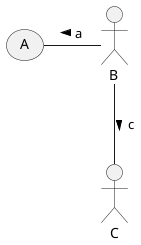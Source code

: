 {
  "sha1": "ru3238ogkj7as9ijsan1pmjmzw5z36q",
  "insertion": {
    "when": "2024-06-04T17:28:44.256Z",
    "url": "http://forum.plantuml.net/7411/support-for-multiple-label-arrows-in-use-case-diagram",
    "user": "plantuml@gmail.com"
  }
}
@startuml
usecase A
A - B : < a
B -- C : > c
@enduml
